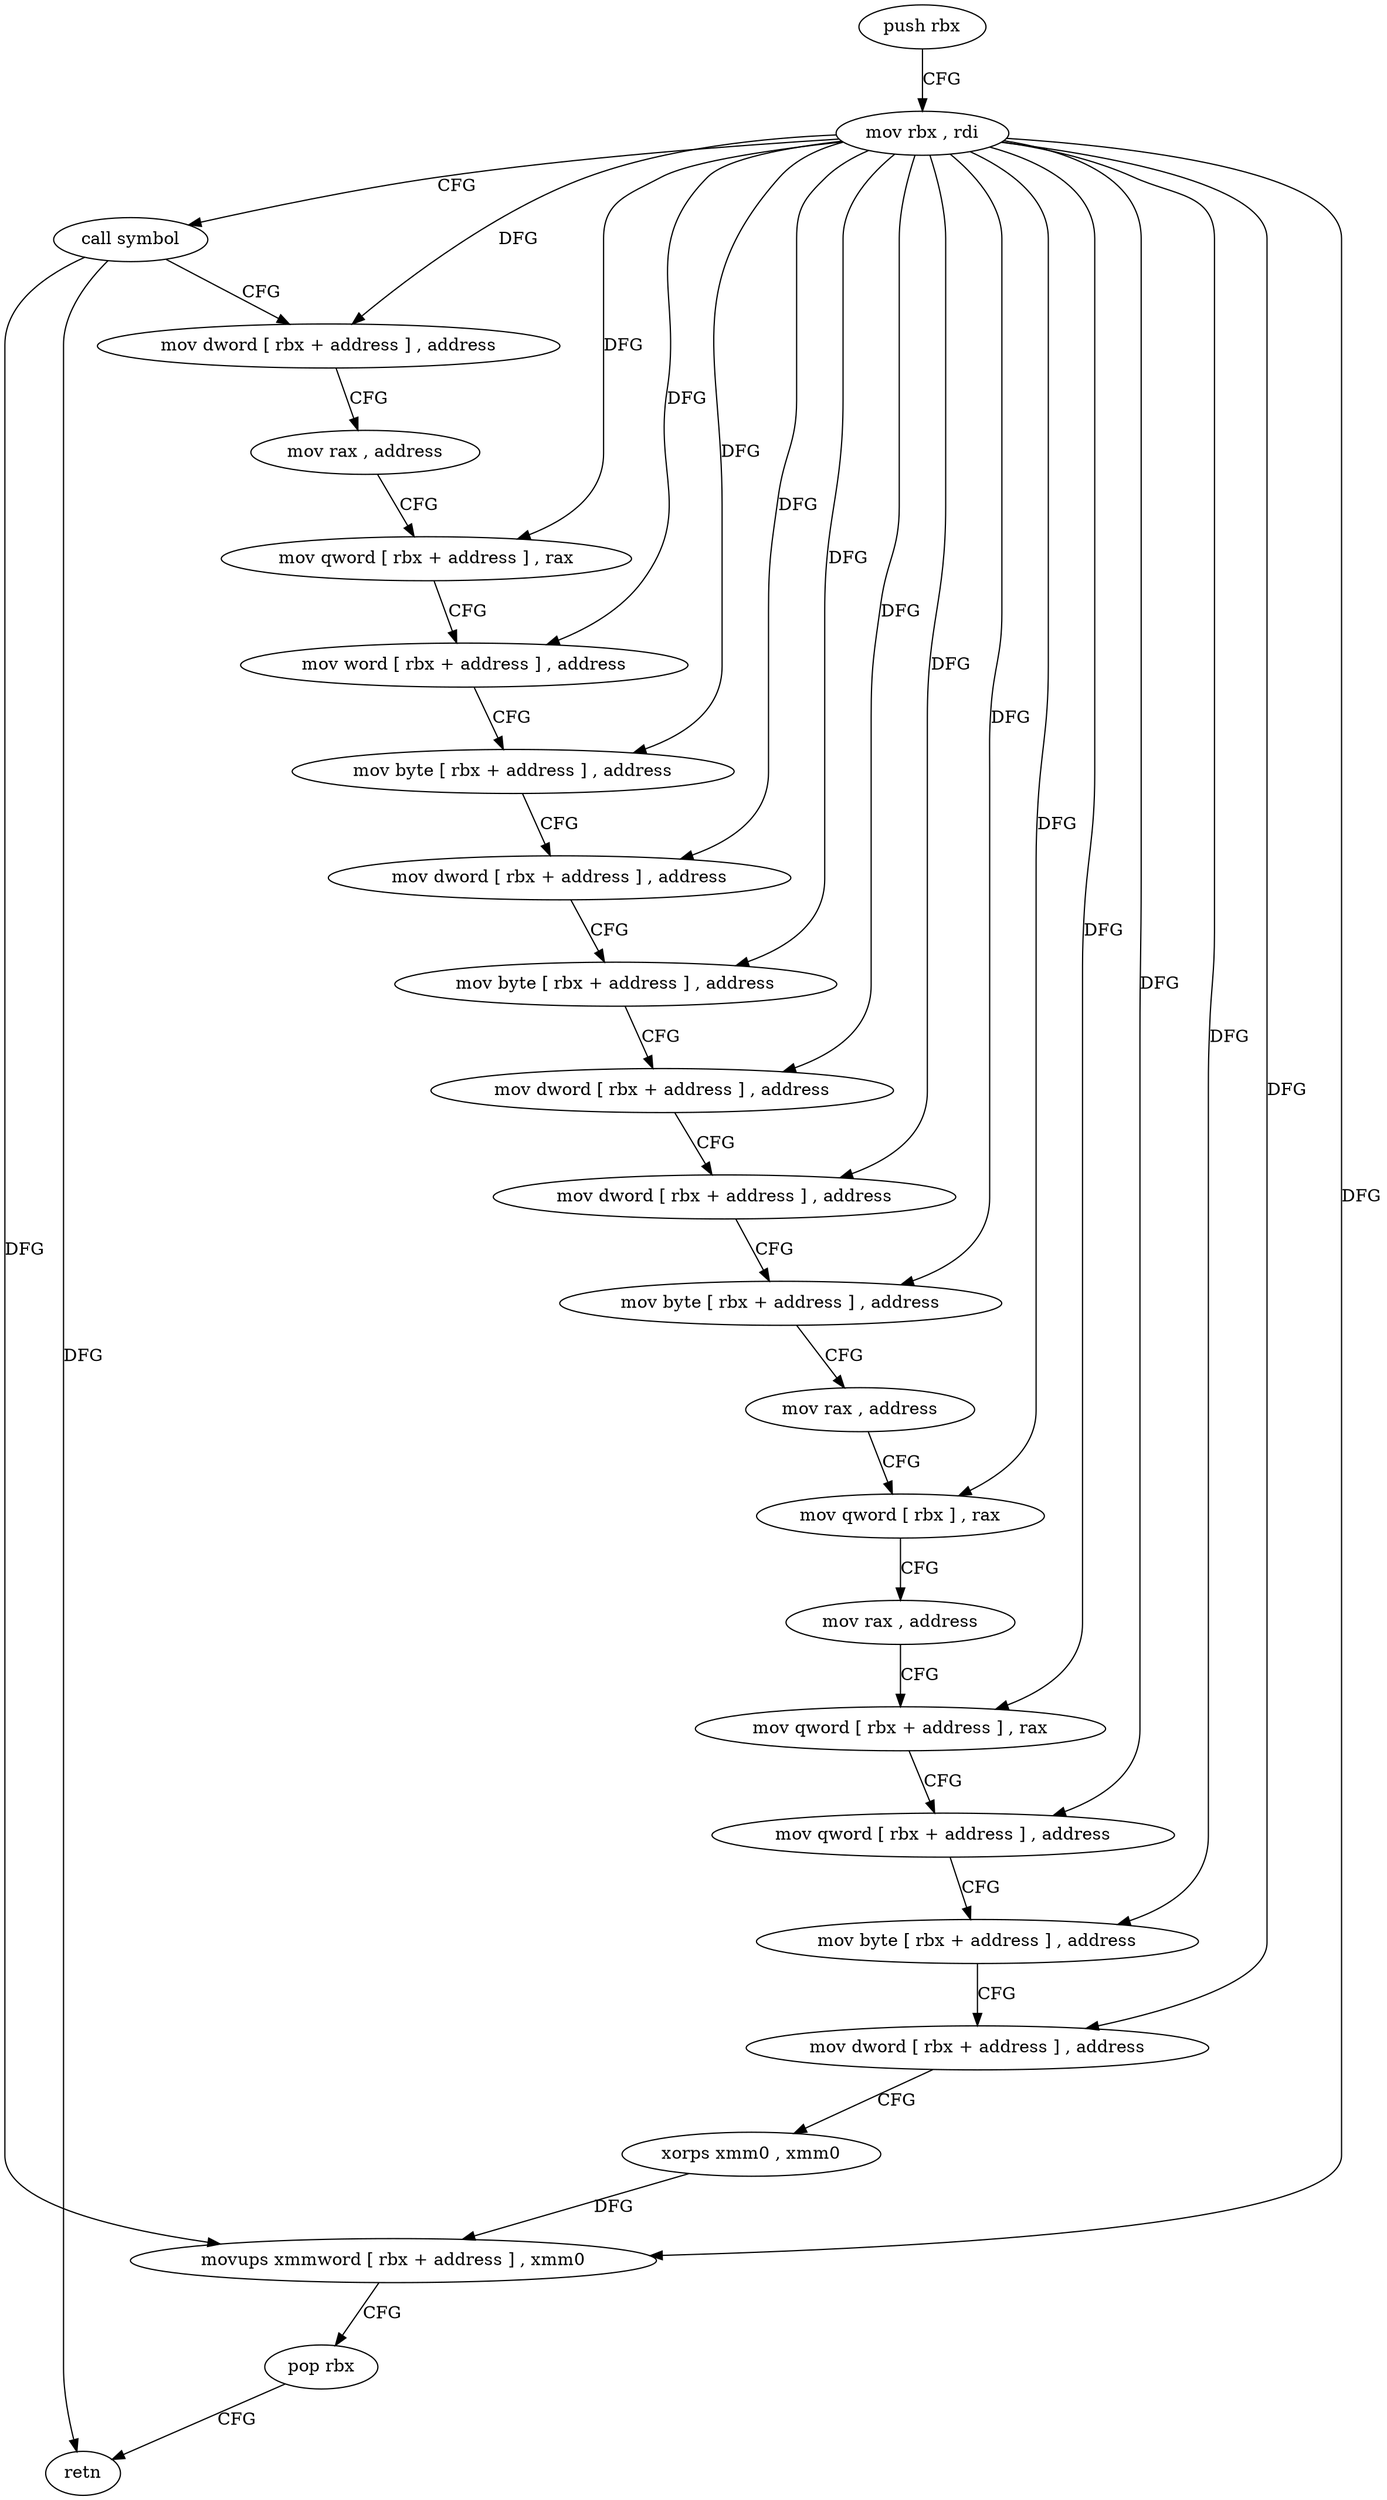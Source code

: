 digraph "func" {
"4208768" [label = "push rbx" ]
"4208769" [label = "mov rbx , rdi" ]
"4208772" [label = "call symbol" ]
"4208777" [label = "mov dword [ rbx + address ] , address" ]
"4208784" [label = "mov rax , address" ]
"4208794" [label = "mov qword [ rbx + address ] , rax" ]
"4208798" [label = "mov word [ rbx + address ] , address" ]
"4208804" [label = "mov byte [ rbx + address ] , address" ]
"4208808" [label = "mov dword [ rbx + address ] , address" ]
"4208815" [label = "mov byte [ rbx + address ] , address" ]
"4208819" [label = "mov dword [ rbx + address ] , address" ]
"4208826" [label = "mov dword [ rbx + address ] , address" ]
"4208833" [label = "mov byte [ rbx + address ] , address" ]
"4208837" [label = "mov rax , address" ]
"4208847" [label = "mov qword [ rbx ] , rax" ]
"4208850" [label = "mov rax , address" ]
"4208860" [label = "mov qword [ rbx + address ] , rax" ]
"4208864" [label = "mov qword [ rbx + address ] , address" ]
"4208872" [label = "mov byte [ rbx + address ] , address" ]
"4208876" [label = "mov dword [ rbx + address ] , address" ]
"4208883" [label = "xorps xmm0 , xmm0" ]
"4208886" [label = "movups xmmword [ rbx + address ] , xmm0" ]
"4208890" [label = "pop rbx" ]
"4208891" [label = "retn" ]
"4208768" -> "4208769" [ label = "CFG" ]
"4208769" -> "4208772" [ label = "CFG" ]
"4208769" -> "4208777" [ label = "DFG" ]
"4208769" -> "4208794" [ label = "DFG" ]
"4208769" -> "4208798" [ label = "DFG" ]
"4208769" -> "4208804" [ label = "DFG" ]
"4208769" -> "4208808" [ label = "DFG" ]
"4208769" -> "4208815" [ label = "DFG" ]
"4208769" -> "4208819" [ label = "DFG" ]
"4208769" -> "4208826" [ label = "DFG" ]
"4208769" -> "4208833" [ label = "DFG" ]
"4208769" -> "4208847" [ label = "DFG" ]
"4208769" -> "4208860" [ label = "DFG" ]
"4208769" -> "4208864" [ label = "DFG" ]
"4208769" -> "4208872" [ label = "DFG" ]
"4208769" -> "4208876" [ label = "DFG" ]
"4208769" -> "4208886" [ label = "DFG" ]
"4208772" -> "4208777" [ label = "CFG" ]
"4208772" -> "4208891" [ label = "DFG" ]
"4208772" -> "4208886" [ label = "DFG" ]
"4208777" -> "4208784" [ label = "CFG" ]
"4208784" -> "4208794" [ label = "CFG" ]
"4208794" -> "4208798" [ label = "CFG" ]
"4208798" -> "4208804" [ label = "CFG" ]
"4208804" -> "4208808" [ label = "CFG" ]
"4208808" -> "4208815" [ label = "CFG" ]
"4208815" -> "4208819" [ label = "CFG" ]
"4208819" -> "4208826" [ label = "CFG" ]
"4208826" -> "4208833" [ label = "CFG" ]
"4208833" -> "4208837" [ label = "CFG" ]
"4208837" -> "4208847" [ label = "CFG" ]
"4208847" -> "4208850" [ label = "CFG" ]
"4208850" -> "4208860" [ label = "CFG" ]
"4208860" -> "4208864" [ label = "CFG" ]
"4208864" -> "4208872" [ label = "CFG" ]
"4208872" -> "4208876" [ label = "CFG" ]
"4208876" -> "4208883" [ label = "CFG" ]
"4208883" -> "4208886" [ label = "DFG" ]
"4208886" -> "4208890" [ label = "CFG" ]
"4208890" -> "4208891" [ label = "CFG" ]
}

